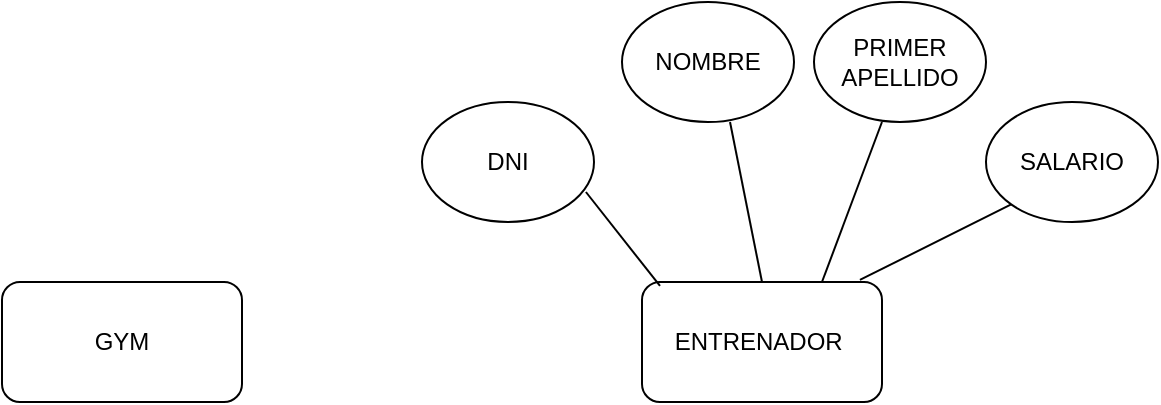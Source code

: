 <mxfile version="22.1.2" type="device">
  <diagram name="Página-1" id="n10CS2j08bvDup4qeac-">
    <mxGraphModel dx="2191" dy="2012" grid="1" gridSize="10" guides="1" tooltips="1" connect="1" arrows="1" fold="1" page="1" pageScale="1" pageWidth="827" pageHeight="1169" math="0" shadow="0">
      <root>
        <mxCell id="0" />
        <mxCell id="1" parent="0" />
        <mxCell id="PWFX1Capweu_nAeeo7yv-1" value="GYM" style="rounded=1;whiteSpace=wrap;html=1;" vertex="1" parent="1">
          <mxGeometry x="-230" y="90" width="120" height="60" as="geometry" />
        </mxCell>
        <mxCell id="PWFX1Capweu_nAeeo7yv-2" value="ENTRENADOR&amp;nbsp;" style="rounded=1;whiteSpace=wrap;html=1;" vertex="1" parent="1">
          <mxGeometry x="90" y="90" width="120" height="60" as="geometry" />
        </mxCell>
        <mxCell id="PWFX1Capweu_nAeeo7yv-4" value="NOMBRE" style="ellipse;whiteSpace=wrap;html=1;" vertex="1" parent="1">
          <mxGeometry x="80" y="-50" width="86" height="60" as="geometry" />
        </mxCell>
        <mxCell id="PWFX1Capweu_nAeeo7yv-5" value="DNI" style="ellipse;whiteSpace=wrap;html=1;" vertex="1" parent="1">
          <mxGeometry x="-20" width="86" height="60" as="geometry" />
        </mxCell>
        <mxCell id="PWFX1Capweu_nAeeo7yv-6" value="PRIMER APELLIDO" style="ellipse;whiteSpace=wrap;html=1;" vertex="1" parent="1">
          <mxGeometry x="176" y="-50" width="86" height="60" as="geometry" />
        </mxCell>
        <mxCell id="PWFX1Capweu_nAeeo7yv-7" value="SALARIO" style="ellipse;whiteSpace=wrap;html=1;" vertex="1" parent="1">
          <mxGeometry x="262" width="86" height="60" as="geometry" />
        </mxCell>
        <mxCell id="PWFX1Capweu_nAeeo7yv-8" value="" style="endArrow=none;html=1;rounded=0;entryX=0;entryY=1;entryDx=0;entryDy=0;exitX=0.908;exitY=-0.017;exitDx=0;exitDy=0;exitPerimeter=0;" edge="1" parent="1" source="PWFX1Capweu_nAeeo7yv-2" target="PWFX1Capweu_nAeeo7yv-7">
          <mxGeometry width="50" height="50" relative="1" as="geometry">
            <mxPoint x="120" y="90" as="sourcePoint" />
            <mxPoint x="170" y="40" as="targetPoint" />
          </mxGeometry>
        </mxCell>
        <mxCell id="PWFX1Capweu_nAeeo7yv-9" value="" style="endArrow=none;html=1;rounded=0;entryX=0.395;entryY=1;entryDx=0;entryDy=0;entryPerimeter=0;exitX=0.75;exitY=0;exitDx=0;exitDy=0;" edge="1" parent="1" source="PWFX1Capweu_nAeeo7yv-2" target="PWFX1Capweu_nAeeo7yv-6">
          <mxGeometry width="50" height="50" relative="1" as="geometry">
            <mxPoint x="150" y="90" as="sourcePoint" />
            <mxPoint x="200" y="40" as="targetPoint" />
          </mxGeometry>
        </mxCell>
        <mxCell id="PWFX1Capweu_nAeeo7yv-10" value="" style="endArrow=none;html=1;rounded=0;entryX=0.628;entryY=1;entryDx=0;entryDy=0;entryPerimeter=0;exitX=0.5;exitY=0;exitDx=0;exitDy=0;" edge="1" parent="1" source="PWFX1Capweu_nAeeo7yv-2" target="PWFX1Capweu_nAeeo7yv-4">
          <mxGeometry width="50" height="50" relative="1" as="geometry">
            <mxPoint x="110" y="70" as="sourcePoint" />
            <mxPoint x="160" y="20" as="targetPoint" />
          </mxGeometry>
        </mxCell>
        <mxCell id="PWFX1Capweu_nAeeo7yv-11" value="" style="endArrow=none;html=1;rounded=0;entryX=0.075;entryY=0.033;entryDx=0;entryDy=0;entryPerimeter=0;exitX=0.953;exitY=0.75;exitDx=0;exitDy=0;exitPerimeter=0;" edge="1" parent="1" source="PWFX1Capweu_nAeeo7yv-5" target="PWFX1Capweu_nAeeo7yv-2">
          <mxGeometry width="50" height="50" relative="1" as="geometry">
            <mxPoint x="60" y="110" as="sourcePoint" />
            <mxPoint x="110" y="60" as="targetPoint" />
          </mxGeometry>
        </mxCell>
      </root>
    </mxGraphModel>
  </diagram>
</mxfile>
